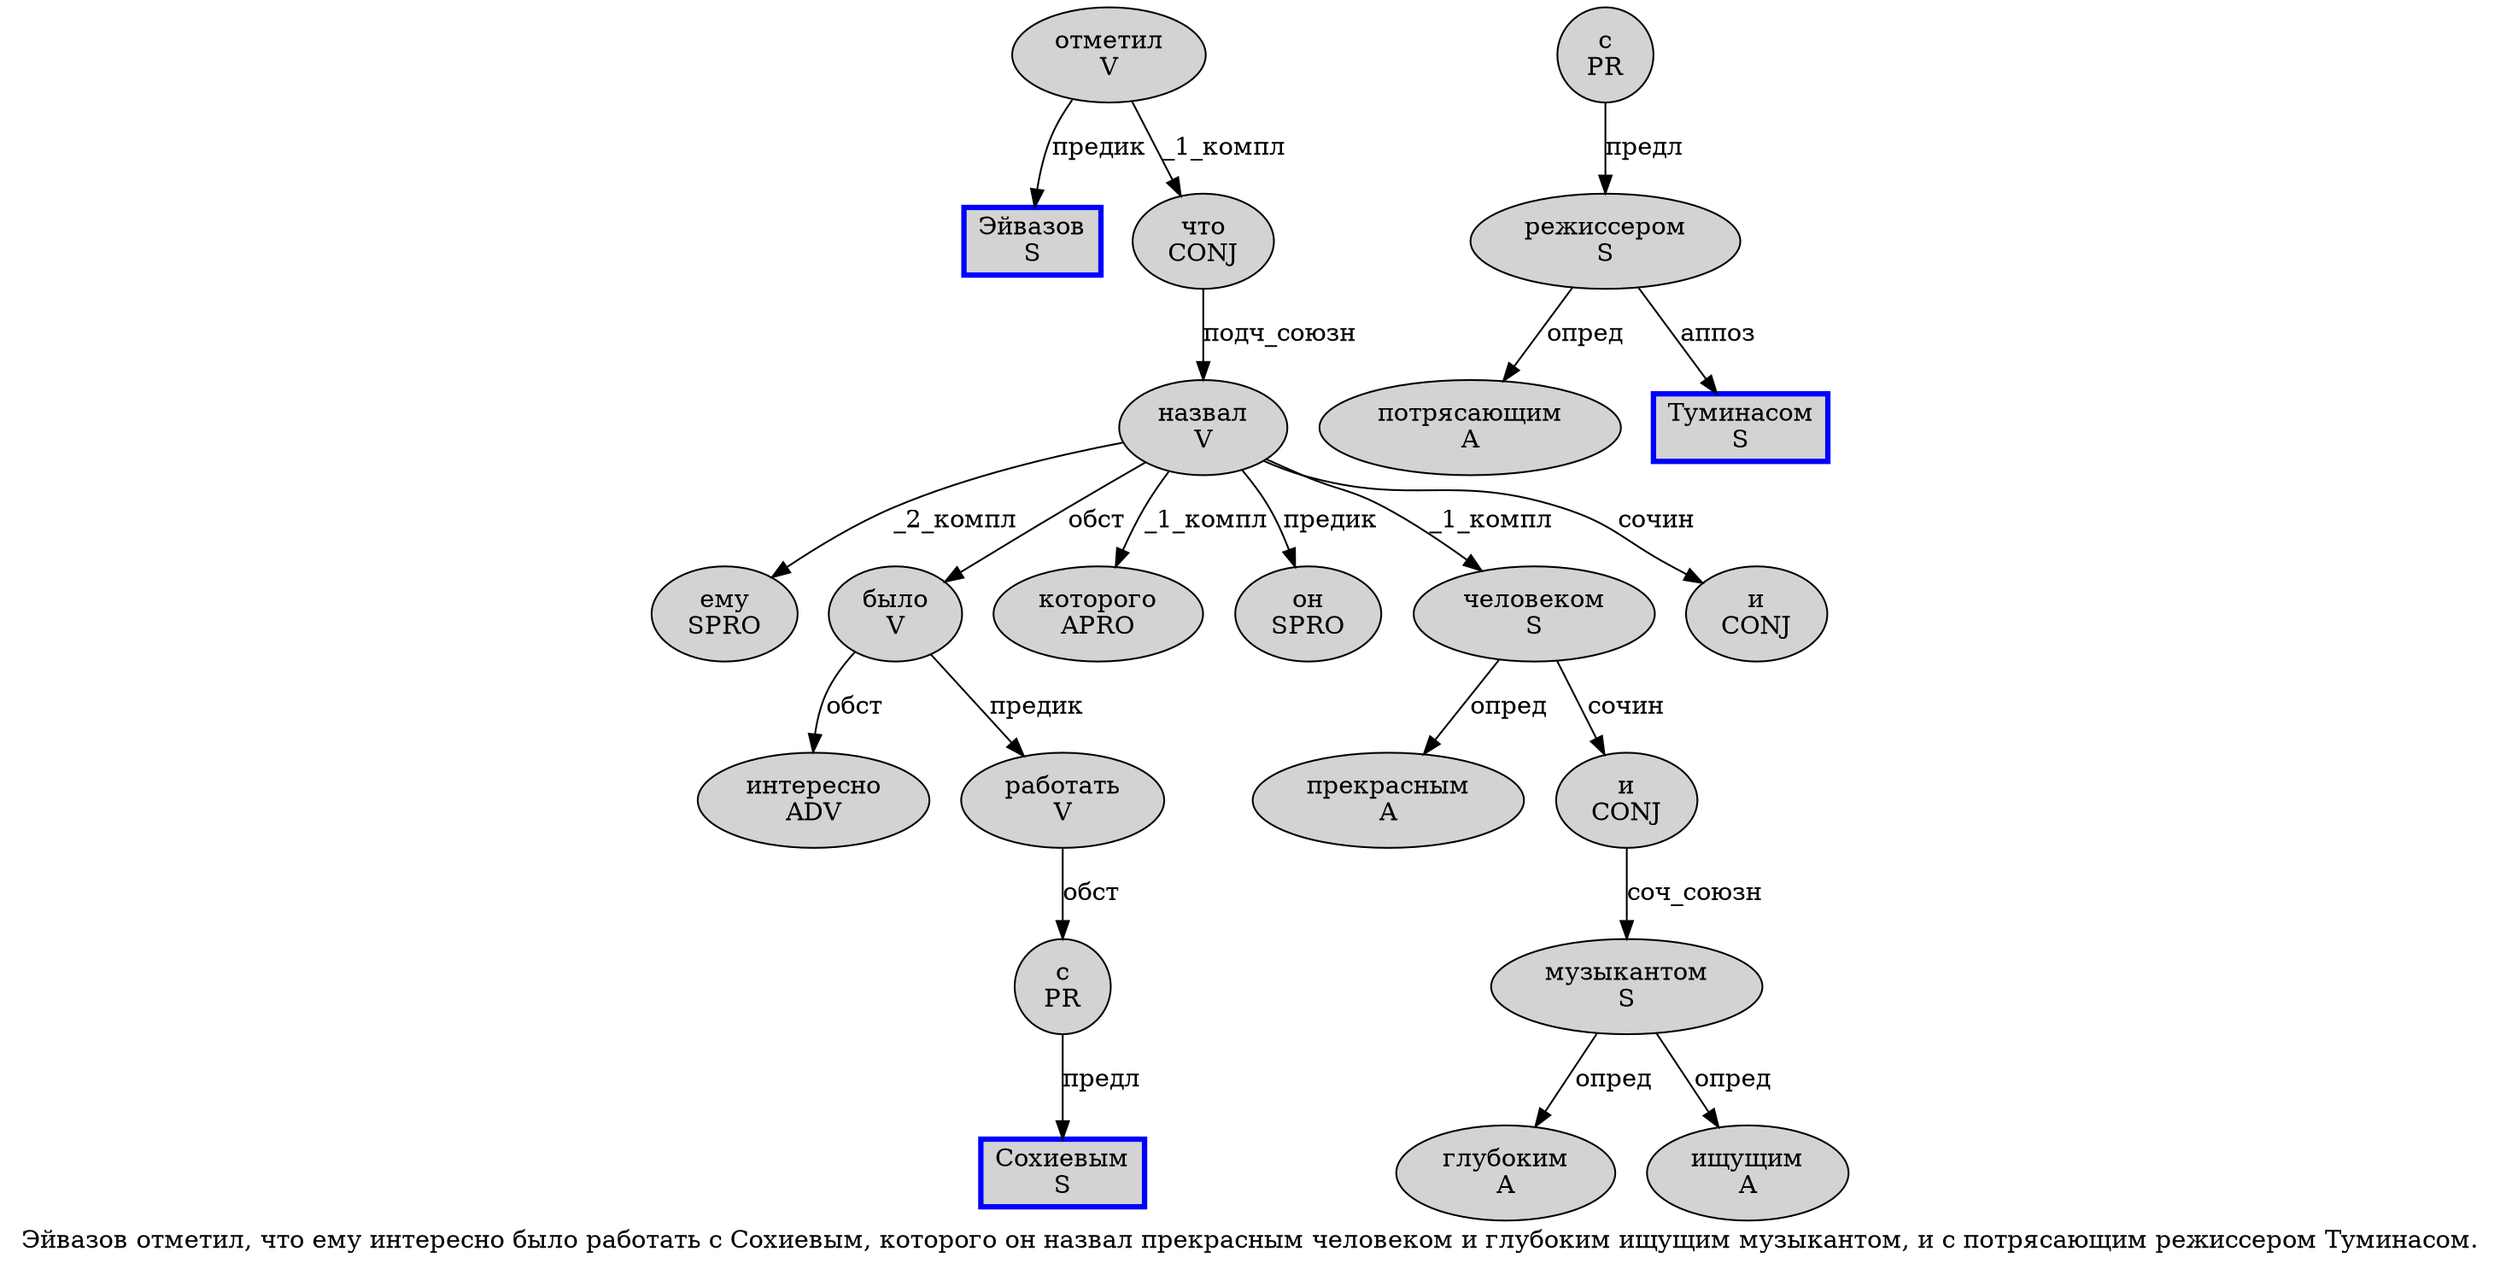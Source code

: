 digraph SENTENCE_855 {
	graph [label="Эйвазов отметил, что ему интересно было работать с Сохиевым, которого он назвал прекрасным человеком и глубоким ищущим музыкантом, и с потрясающим режиссером Туминасом."]
	node [style=filled]
		0 [label="Эйвазов
S" color=blue fillcolor=lightgray penwidth=3 shape=box]
		1 [label="отметил
V" color="" fillcolor=lightgray penwidth=1 shape=ellipse]
		3 [label="что
CONJ" color="" fillcolor=lightgray penwidth=1 shape=ellipse]
		4 [label="ему
SPRO" color="" fillcolor=lightgray penwidth=1 shape=ellipse]
		5 [label="интересно
ADV" color="" fillcolor=lightgray penwidth=1 shape=ellipse]
		6 [label="было
V" color="" fillcolor=lightgray penwidth=1 shape=ellipse]
		7 [label="работать
V" color="" fillcolor=lightgray penwidth=1 shape=ellipse]
		8 [label="с
PR" color="" fillcolor=lightgray penwidth=1 shape=ellipse]
		9 [label="Сохиевым
S" color=blue fillcolor=lightgray penwidth=3 shape=box]
		11 [label="которого
APRO" color="" fillcolor=lightgray penwidth=1 shape=ellipse]
		12 [label="он
SPRO" color="" fillcolor=lightgray penwidth=1 shape=ellipse]
		13 [label="назвал
V" color="" fillcolor=lightgray penwidth=1 shape=ellipse]
		14 [label="прекрасным
A" color="" fillcolor=lightgray penwidth=1 shape=ellipse]
		15 [label="человеком
S" color="" fillcolor=lightgray penwidth=1 shape=ellipse]
		16 [label="и
CONJ" color="" fillcolor=lightgray penwidth=1 shape=ellipse]
		17 [label="глубоким
A" color="" fillcolor=lightgray penwidth=1 shape=ellipse]
		18 [label="ищущим
A" color="" fillcolor=lightgray penwidth=1 shape=ellipse]
		19 [label="музыкантом
S" color="" fillcolor=lightgray penwidth=1 shape=ellipse]
		21 [label="и
CONJ" color="" fillcolor=lightgray penwidth=1 shape=ellipse]
		22 [label="с
PR" color="" fillcolor=lightgray penwidth=1 shape=ellipse]
		23 [label="потрясающим
A" color="" fillcolor=lightgray penwidth=1 shape=ellipse]
		24 [label="режиссером
S" color="" fillcolor=lightgray penwidth=1 shape=ellipse]
		25 [label="Туминасом
S" color=blue fillcolor=lightgray penwidth=3 shape=box]
			3 -> 13 [label="подч_союзн"]
			8 -> 9 [label="предл"]
			19 -> 17 [label="опред"]
			19 -> 18 [label="опред"]
			6 -> 5 [label="обст"]
			6 -> 7 [label="предик"]
			1 -> 0 [label="предик"]
			1 -> 3 [label="_1_компл"]
			15 -> 14 [label="опред"]
			15 -> 16 [label="сочин"]
			7 -> 8 [label="обст"]
			16 -> 19 [label="соч_союзн"]
			24 -> 23 [label="опред"]
			24 -> 25 [label="аппоз"]
			22 -> 24 [label="предл"]
			13 -> 4 [label="_2_компл"]
			13 -> 6 [label="обст"]
			13 -> 11 [label="_1_компл"]
			13 -> 12 [label="предик"]
			13 -> 15 [label="_1_компл"]
			13 -> 21 [label="сочин"]
}